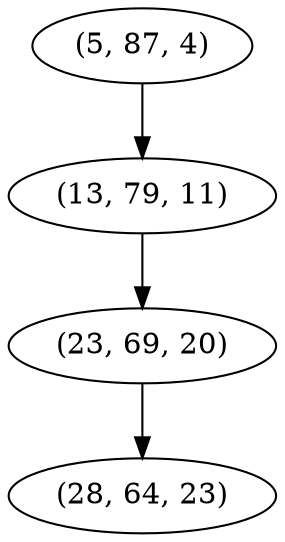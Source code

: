 digraph tree {
    "(5, 87, 4)";
    "(13, 79, 11)";
    "(23, 69, 20)";
    "(28, 64, 23)";
    "(5, 87, 4)" -> "(13, 79, 11)";
    "(13, 79, 11)" -> "(23, 69, 20)";
    "(23, 69, 20)" -> "(28, 64, 23)";
}
